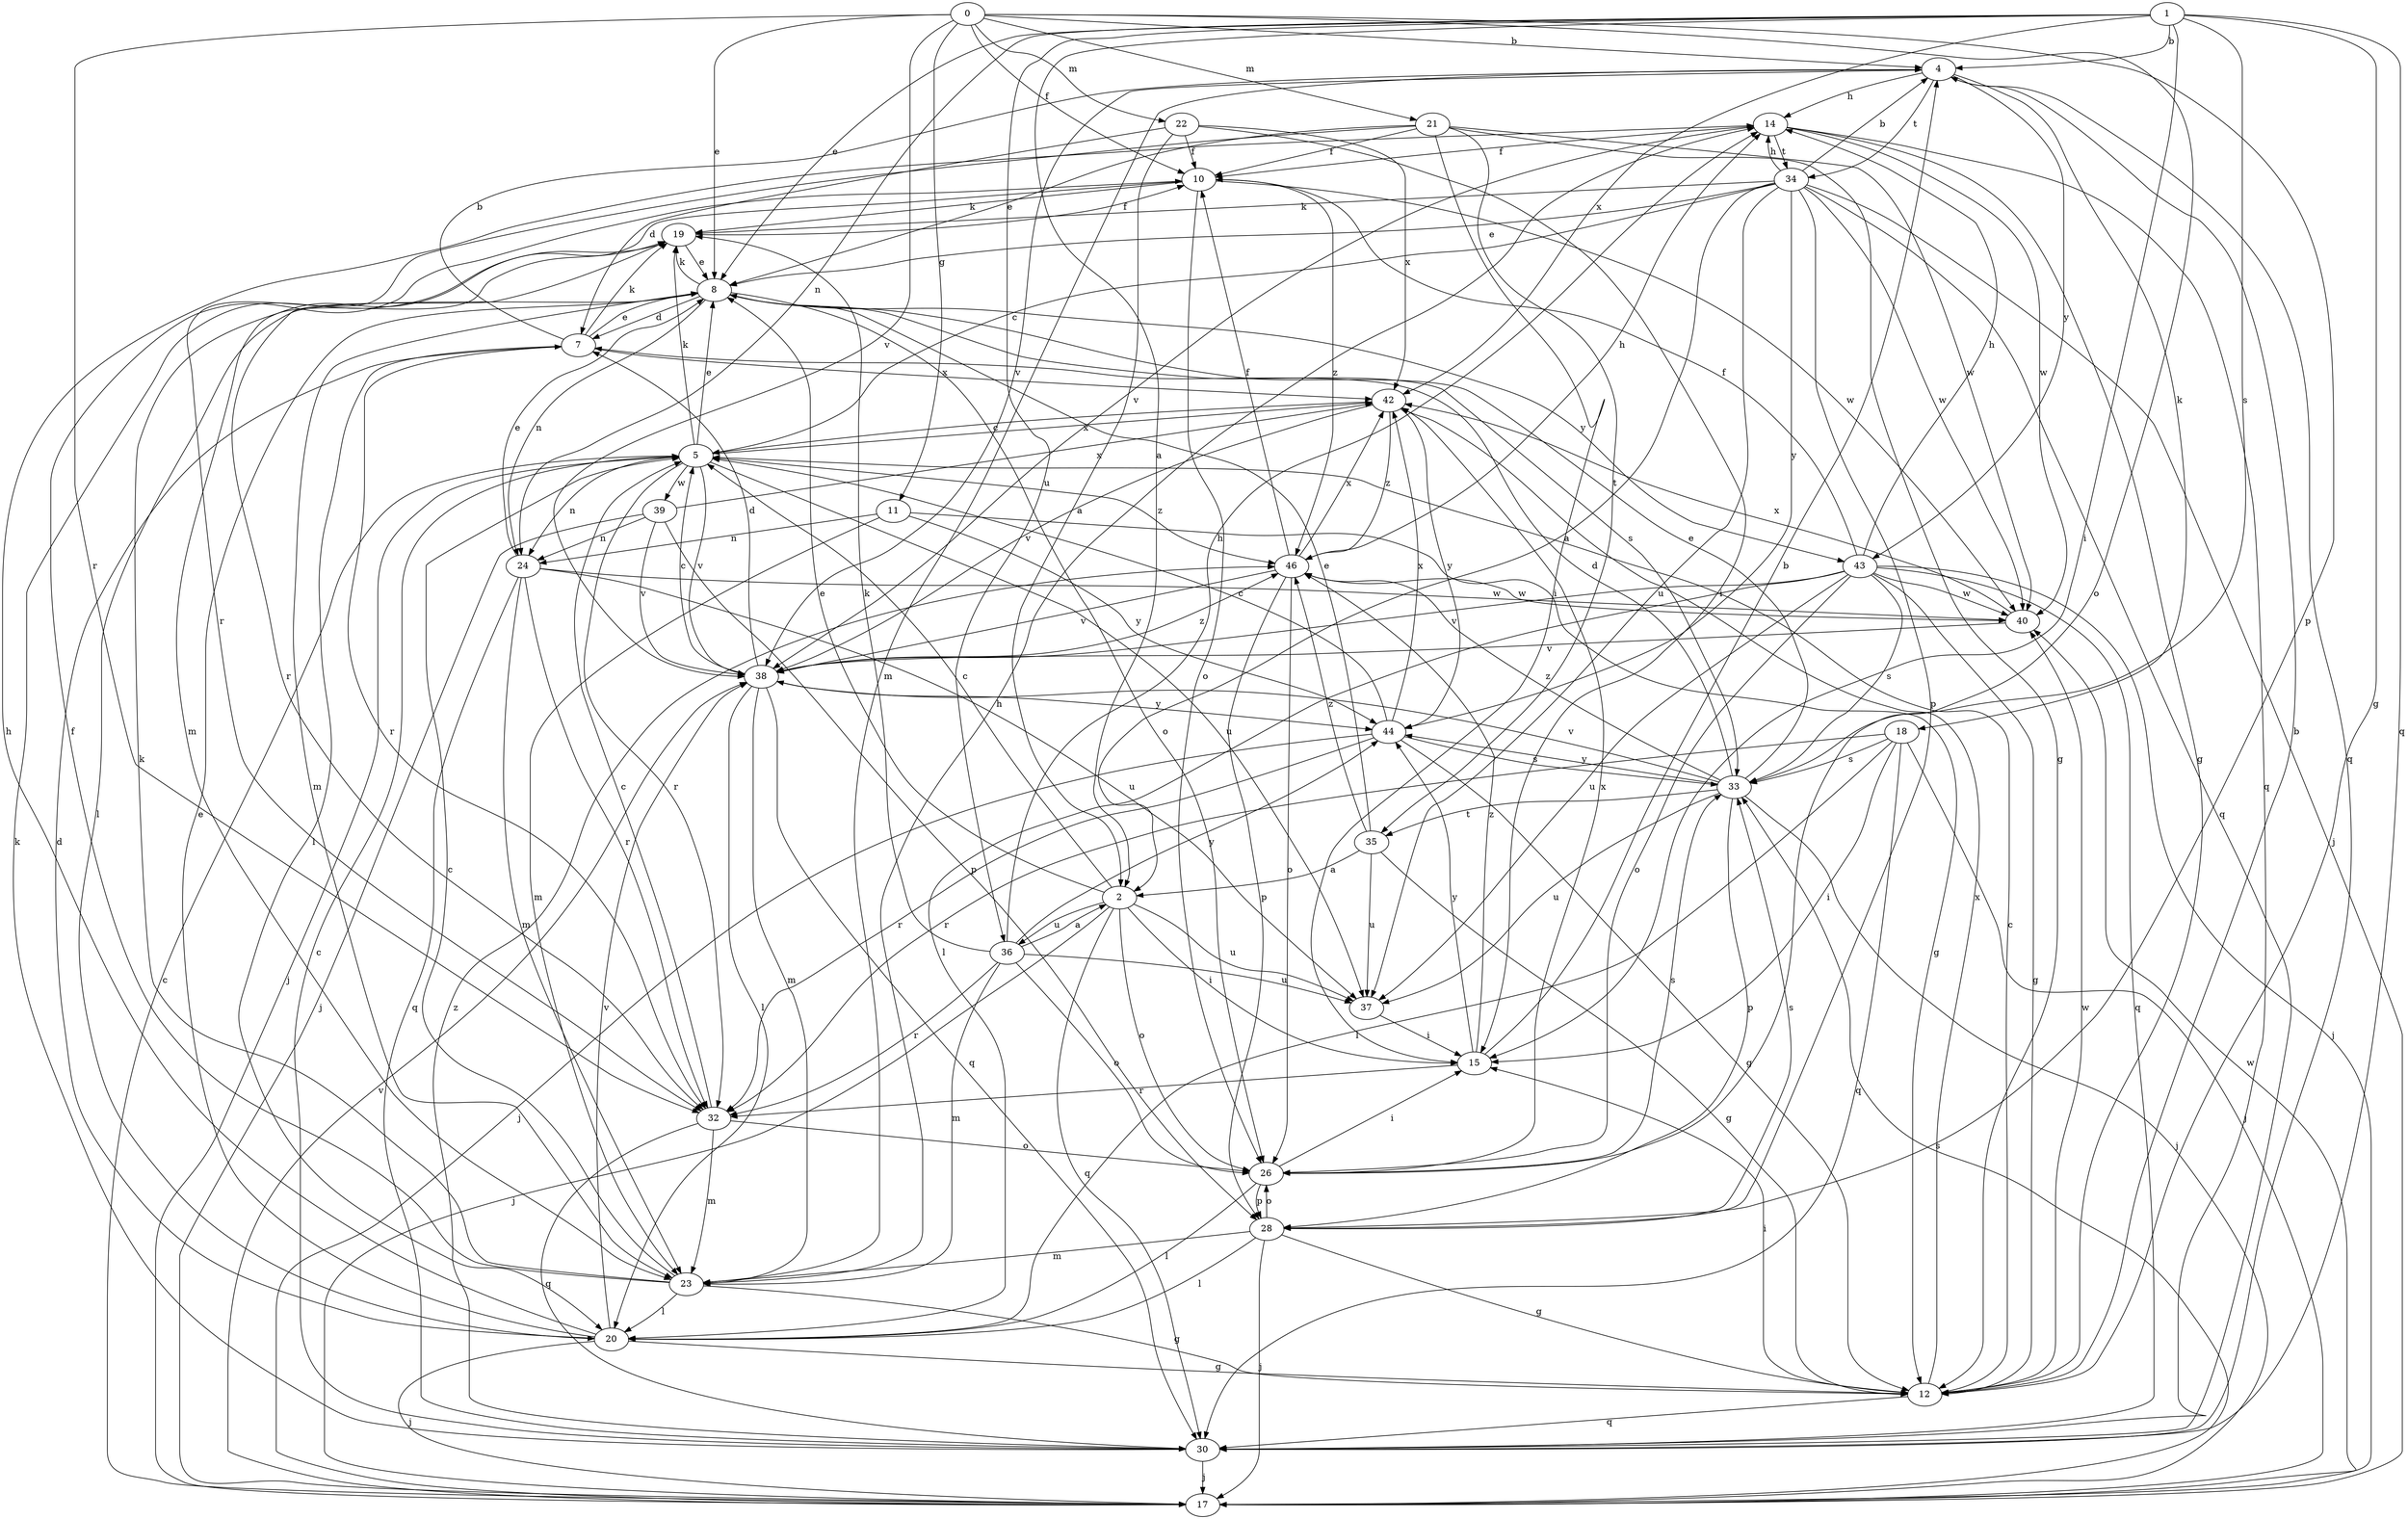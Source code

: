 strict digraph  {
0;
1;
2;
4;
5;
7;
8;
10;
11;
12;
14;
15;
17;
18;
19;
20;
21;
22;
23;
24;
26;
28;
30;
32;
33;
34;
35;
36;
37;
38;
39;
40;
42;
43;
44;
46;
0 -> 4  [label=b];
0 -> 8  [label=e];
0 -> 10  [label=f];
0 -> 11  [label=g];
0 -> 21  [label=m];
0 -> 22  [label=m];
0 -> 26  [label=o];
0 -> 28  [label=p];
0 -> 32  [label=r];
0 -> 38  [label=v];
1 -> 2  [label=a];
1 -> 4  [label=b];
1 -> 8  [label=e];
1 -> 12  [label=g];
1 -> 15  [label=i];
1 -> 24  [label=n];
1 -> 30  [label=q];
1 -> 33  [label=s];
1 -> 36  [label=u];
1 -> 42  [label=x];
2 -> 5  [label=c];
2 -> 8  [label=e];
2 -> 15  [label=i];
2 -> 17  [label=j];
2 -> 26  [label=o];
2 -> 30  [label=q];
2 -> 36  [label=u];
2 -> 37  [label=u];
4 -> 14  [label=h];
4 -> 18  [label=k];
4 -> 23  [label=m];
4 -> 30  [label=q];
4 -> 34  [label=t];
4 -> 38  [label=v];
4 -> 43  [label=y];
5 -> 8  [label=e];
5 -> 17  [label=j];
5 -> 19  [label=k];
5 -> 24  [label=n];
5 -> 32  [label=r];
5 -> 37  [label=u];
5 -> 38  [label=v];
5 -> 39  [label=w];
5 -> 42  [label=x];
5 -> 46  [label=z];
7 -> 4  [label=b];
7 -> 8  [label=e];
7 -> 19  [label=k];
7 -> 20  [label=l];
7 -> 32  [label=r];
7 -> 42  [label=x];
8 -> 7  [label=d];
8 -> 19  [label=k];
8 -> 20  [label=l];
8 -> 23  [label=m];
8 -> 24  [label=n];
8 -> 26  [label=o];
8 -> 33  [label=s];
8 -> 43  [label=y];
10 -> 19  [label=k];
10 -> 23  [label=m];
10 -> 26  [label=o];
10 -> 40  [label=w];
10 -> 46  [label=z];
11 -> 12  [label=g];
11 -> 23  [label=m];
11 -> 24  [label=n];
11 -> 44  [label=y];
12 -> 4  [label=b];
12 -> 5  [label=c];
12 -> 15  [label=i];
12 -> 30  [label=q];
12 -> 40  [label=w];
12 -> 42  [label=x];
14 -> 10  [label=f];
14 -> 12  [label=g];
14 -> 30  [label=q];
14 -> 34  [label=t];
14 -> 38  [label=v];
14 -> 40  [label=w];
15 -> 4  [label=b];
15 -> 32  [label=r];
15 -> 44  [label=y];
15 -> 46  [label=z];
17 -> 5  [label=c];
17 -> 33  [label=s];
17 -> 38  [label=v];
17 -> 40  [label=w];
18 -> 15  [label=i];
18 -> 17  [label=j];
18 -> 20  [label=l];
18 -> 30  [label=q];
18 -> 32  [label=r];
18 -> 33  [label=s];
19 -> 8  [label=e];
19 -> 10  [label=f];
19 -> 32  [label=r];
20 -> 7  [label=d];
20 -> 8  [label=e];
20 -> 12  [label=g];
20 -> 14  [label=h];
20 -> 17  [label=j];
20 -> 38  [label=v];
21 -> 8  [label=e];
21 -> 10  [label=f];
21 -> 12  [label=g];
21 -> 15  [label=i];
21 -> 32  [label=r];
21 -> 35  [label=t];
21 -> 40  [label=w];
22 -> 2  [label=a];
22 -> 7  [label=d];
22 -> 10  [label=f];
22 -> 15  [label=i];
22 -> 42  [label=x];
23 -> 5  [label=c];
23 -> 10  [label=f];
23 -> 12  [label=g];
23 -> 14  [label=h];
23 -> 19  [label=k];
23 -> 20  [label=l];
24 -> 8  [label=e];
24 -> 23  [label=m];
24 -> 30  [label=q];
24 -> 32  [label=r];
24 -> 37  [label=u];
24 -> 40  [label=w];
26 -> 15  [label=i];
26 -> 20  [label=l];
26 -> 28  [label=p];
26 -> 33  [label=s];
26 -> 42  [label=x];
28 -> 12  [label=g];
28 -> 17  [label=j];
28 -> 20  [label=l];
28 -> 23  [label=m];
28 -> 26  [label=o];
28 -> 33  [label=s];
30 -> 5  [label=c];
30 -> 17  [label=j];
30 -> 19  [label=k];
30 -> 46  [label=z];
32 -> 5  [label=c];
32 -> 23  [label=m];
32 -> 26  [label=o];
32 -> 30  [label=q];
33 -> 7  [label=d];
33 -> 8  [label=e];
33 -> 17  [label=j];
33 -> 28  [label=p];
33 -> 35  [label=t];
33 -> 37  [label=u];
33 -> 38  [label=v];
33 -> 44  [label=y];
33 -> 46  [label=z];
34 -> 2  [label=a];
34 -> 4  [label=b];
34 -> 5  [label=c];
34 -> 8  [label=e];
34 -> 14  [label=h];
34 -> 17  [label=j];
34 -> 19  [label=k];
34 -> 28  [label=p];
34 -> 30  [label=q];
34 -> 37  [label=u];
34 -> 40  [label=w];
34 -> 44  [label=y];
35 -> 2  [label=a];
35 -> 8  [label=e];
35 -> 12  [label=g];
35 -> 37  [label=u];
35 -> 46  [label=z];
36 -> 2  [label=a];
36 -> 14  [label=h];
36 -> 19  [label=k];
36 -> 23  [label=m];
36 -> 26  [label=o];
36 -> 32  [label=r];
36 -> 37  [label=u];
36 -> 44  [label=y];
37 -> 15  [label=i];
38 -> 5  [label=c];
38 -> 7  [label=d];
38 -> 20  [label=l];
38 -> 23  [label=m];
38 -> 30  [label=q];
38 -> 44  [label=y];
38 -> 46  [label=z];
39 -> 17  [label=j];
39 -> 24  [label=n];
39 -> 28  [label=p];
39 -> 38  [label=v];
39 -> 42  [label=x];
40 -> 38  [label=v];
40 -> 42  [label=x];
42 -> 5  [label=c];
42 -> 38  [label=v];
42 -> 44  [label=y];
42 -> 46  [label=z];
43 -> 10  [label=f];
43 -> 12  [label=g];
43 -> 14  [label=h];
43 -> 17  [label=j];
43 -> 20  [label=l];
43 -> 26  [label=o];
43 -> 30  [label=q];
43 -> 33  [label=s];
43 -> 37  [label=u];
43 -> 38  [label=v];
43 -> 40  [label=w];
44 -> 5  [label=c];
44 -> 12  [label=g];
44 -> 17  [label=j];
44 -> 32  [label=r];
44 -> 33  [label=s];
44 -> 42  [label=x];
46 -> 10  [label=f];
46 -> 14  [label=h];
46 -> 26  [label=o];
46 -> 28  [label=p];
46 -> 38  [label=v];
46 -> 40  [label=w];
46 -> 42  [label=x];
}
